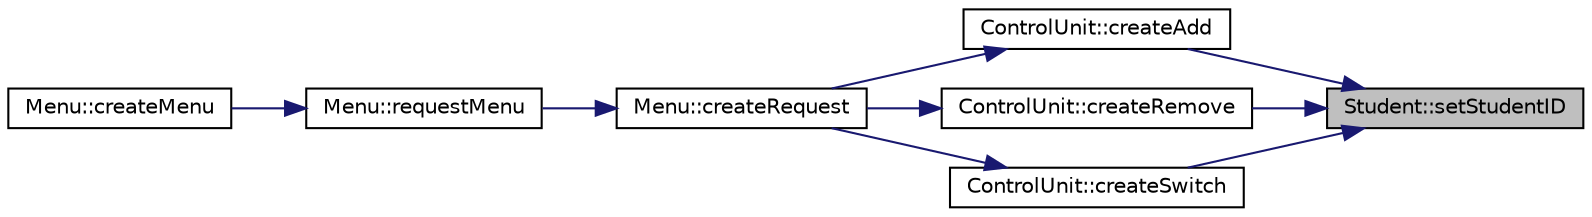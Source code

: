 digraph "Student::setStudentID"
{
 // LATEX_PDF_SIZE
  edge [fontname="Helvetica",fontsize="10",labelfontname="Helvetica",labelfontsize="10"];
  node [fontname="Helvetica",fontsize="10",shape=record];
  rankdir="RL";
  Node1 [label="Student::setStudentID",height=0.2,width=0.4,color="black", fillcolor="grey75", style="filled", fontcolor="black",tooltip="Sets the student ID."];
  Node1 -> Node2 [dir="back",color="midnightblue",fontsize="10",style="solid"];
  Node2 [label="ControlUnit::createAdd",height=0.2,width=0.4,color="black", fillcolor="white", style="filled",URL="$class_control_unit.html#a4f1dbaad93b58f55d81a4504974b9085",tooltip="Creates a request of type add."];
  Node2 -> Node3 [dir="back",color="midnightblue",fontsize="10",style="solid"];
  Node3 [label="Menu::createRequest",height=0.2,width=0.4,color="black", fillcolor="white", style="filled",URL="$class_menu.html#af9a13a54ee0c86143800abd5cd33b7ef",tooltip="Enters the menu for creating request, allowing users to add, remove or switch classes."];
  Node3 -> Node4 [dir="back",color="midnightblue",fontsize="10",style="solid"];
  Node4 [label="Menu::requestMenu",height=0.2,width=0.4,color="black", fillcolor="white", style="filled",URL="$class_menu.html#a487b6f5a08f24a82956d18e9206ce605",tooltip="Enters the request menu, which allows the user to create, delete and manage requests."];
  Node4 -> Node5 [dir="back",color="midnightblue",fontsize="10",style="solid"];
  Node5 [label="Menu::createMenu",height=0.2,width=0.4,color="black", fillcolor="white", style="filled",URL="$class_menu.html#a4cf70fb5ce8bc6bfcad587d74ff644d4",tooltip="Creates the menu."];
  Node1 -> Node6 [dir="back",color="midnightblue",fontsize="10",style="solid"];
  Node6 [label="ControlUnit::createRemove",height=0.2,width=0.4,color="black", fillcolor="white", style="filled",URL="$class_control_unit.html#a754727b2d57e9fc6fa65ec69d236ffe5",tooltip="Creates a request of type remove."];
  Node6 -> Node3 [dir="back",color="midnightblue",fontsize="10",style="solid"];
  Node1 -> Node7 [dir="back",color="midnightblue",fontsize="10",style="solid"];
  Node7 [label="ControlUnit::createSwitch",height=0.2,width=0.4,color="black", fillcolor="white", style="filled",URL="$class_control_unit.html#ad24faea65b96b338b009177f7f3d599f",tooltip="Creates a request of type switch."];
  Node7 -> Node3 [dir="back",color="midnightblue",fontsize="10",style="solid"];
}
